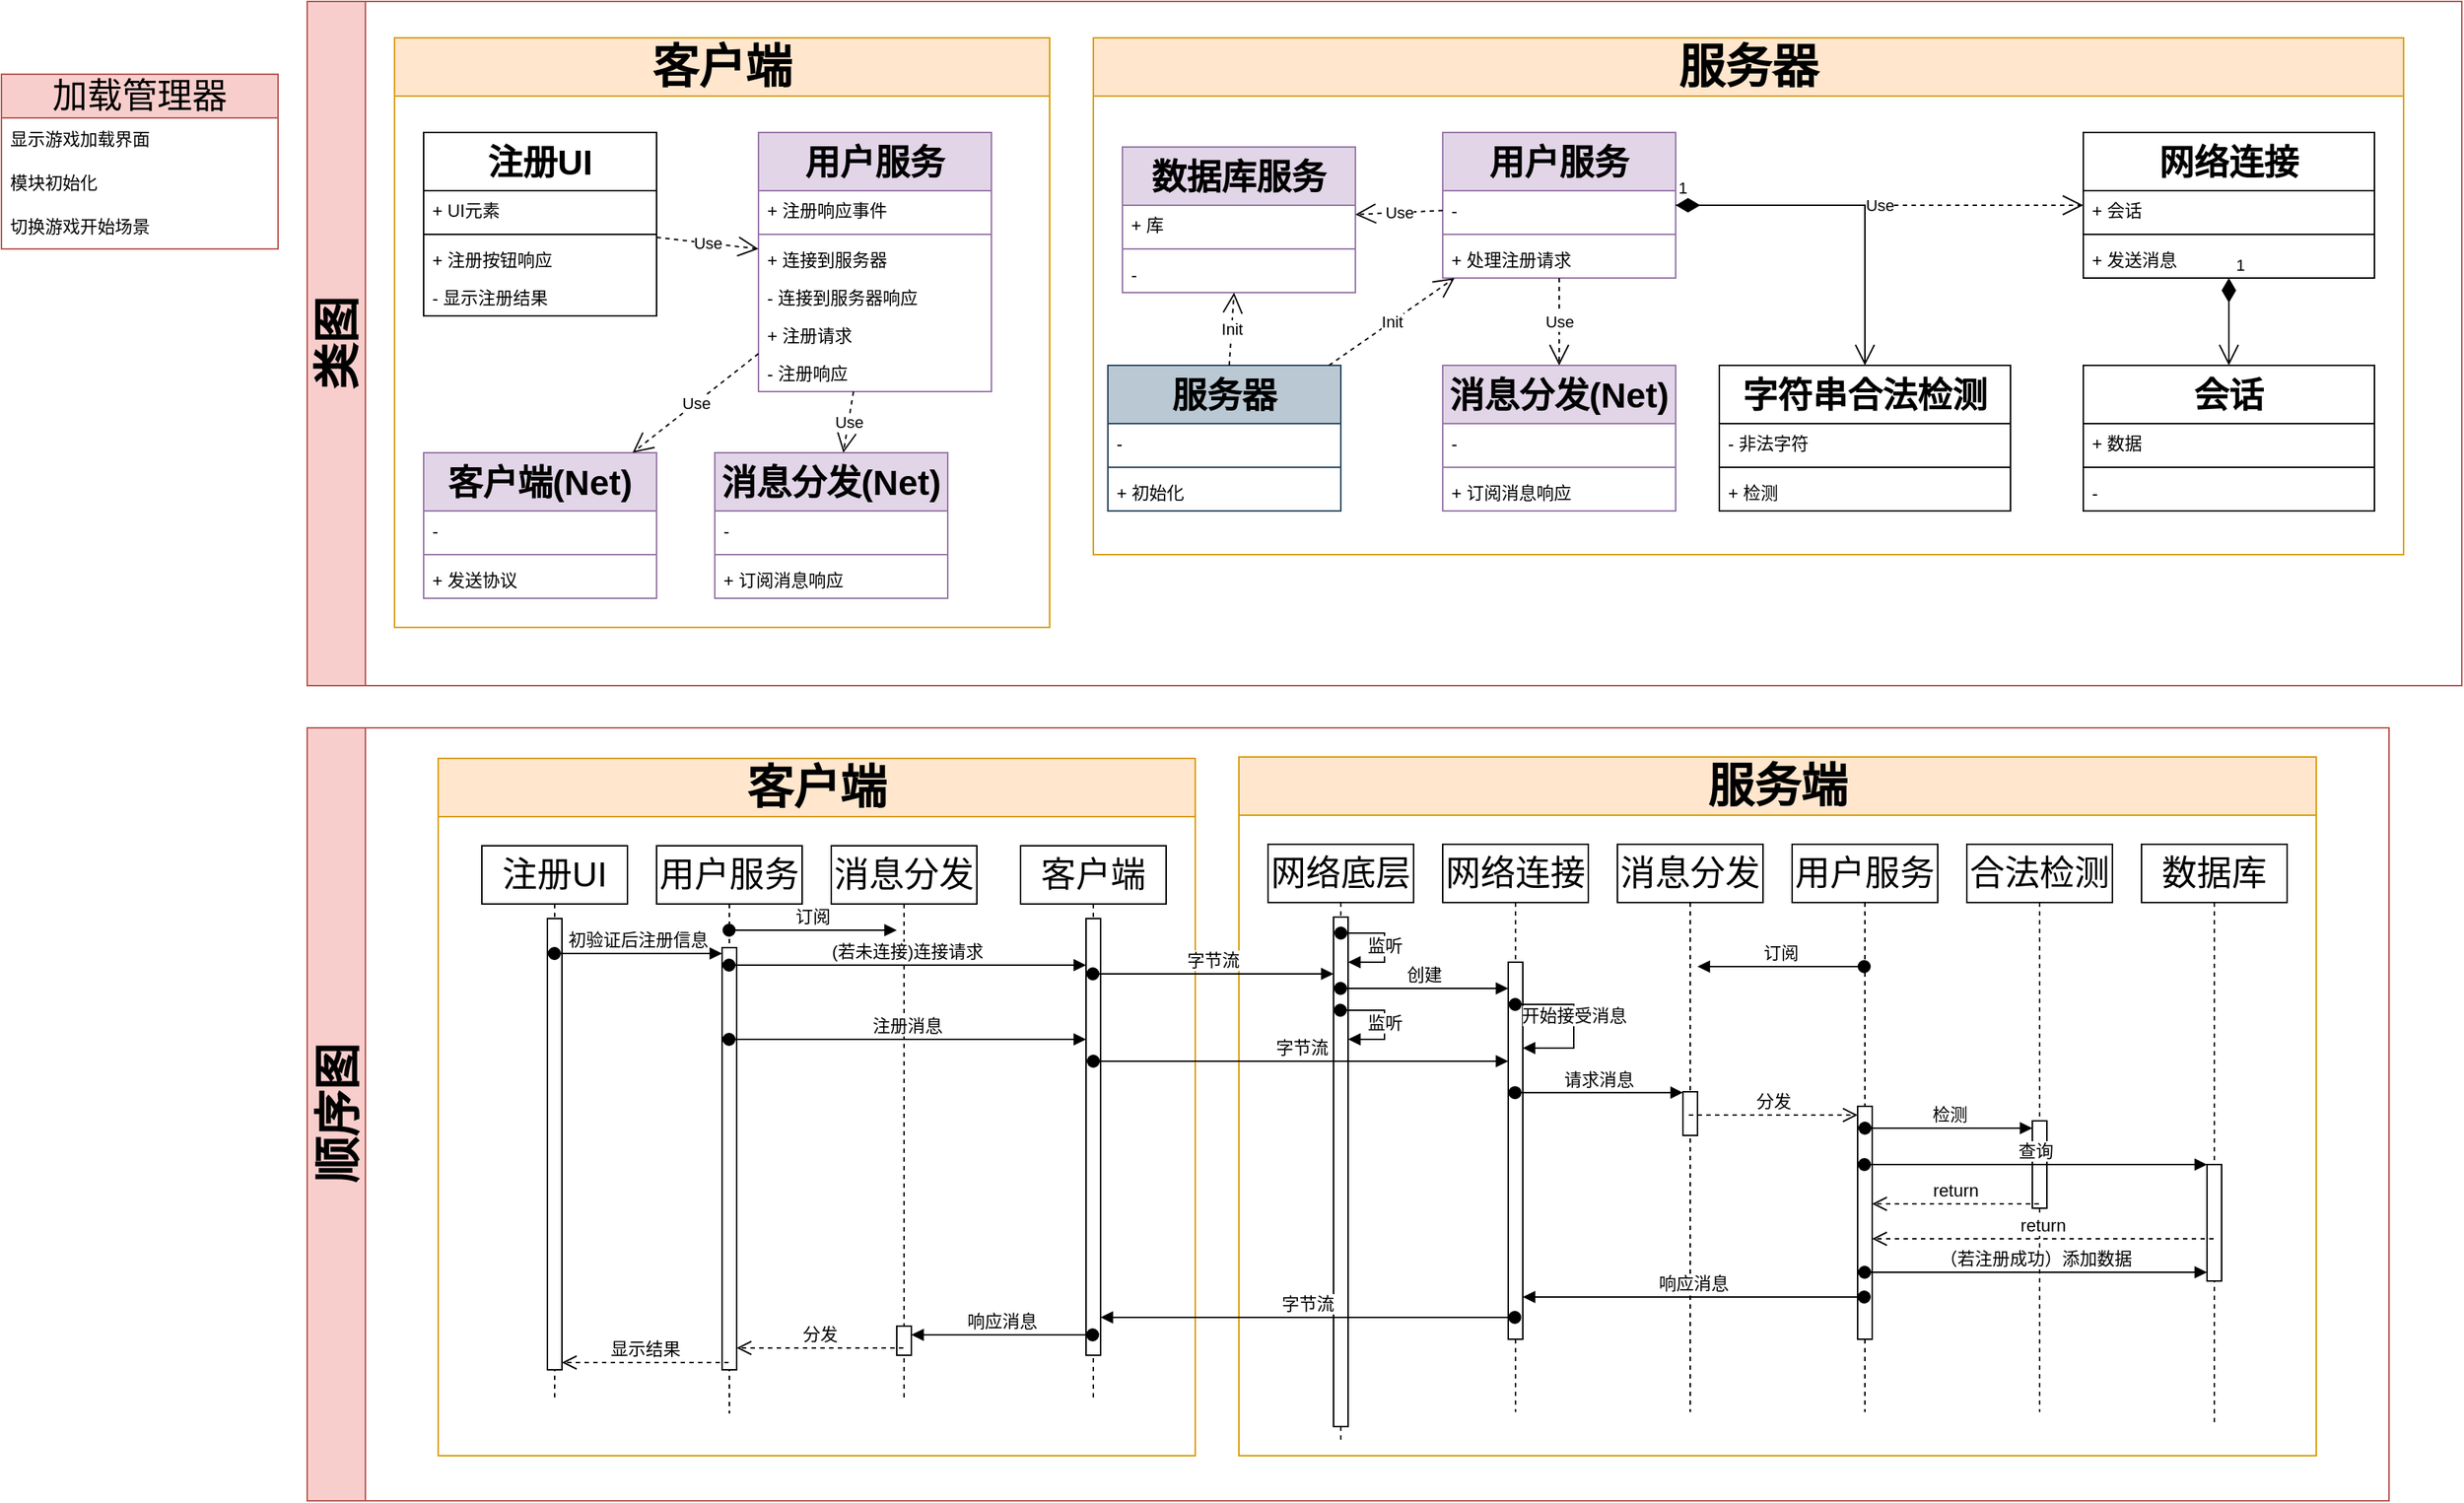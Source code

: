 <mxfile version="24.7.5">
  <diagram name="第 1 页" id="zsGvRcilBqY16ulHHEjZ">
    <mxGraphModel dx="2649" dy="980" grid="1" gridSize="10" guides="1" tooltips="1" connect="1" arrows="1" fold="1" page="1" pageScale="1" pageWidth="827" pageHeight="1169" math="0" shadow="0">
      <root>
        <mxCell id="0" />
        <mxCell id="1" parent="0" />
        <mxCell id="Mo7vFj6eqRqC2UwUjCV5-1" value="类图" style="swimlane;horizontal=0;whiteSpace=wrap;html=1;fontSize=32;startSize=40;fillColor=#f8cecc;strokeColor=#b85450;" vertex="1" parent="1">
          <mxGeometry x="150" y="10" width="1480" height="470" as="geometry" />
        </mxCell>
        <mxCell id="Mo7vFj6eqRqC2UwUjCV5-6" value="客户端" style="swimlane;whiteSpace=wrap;html=1;fontSize=32;startSize=40;fillColor=#ffe6cc;strokeColor=#d79b00;" vertex="1" parent="Mo7vFj6eqRqC2UwUjCV5-1">
          <mxGeometry x="60" y="25" width="450" height="405" as="geometry" />
        </mxCell>
        <mxCell id="Mo7vFj6eqRqC2UwUjCV5-14" value="&lt;font style=&quot;font-size: 24px;&quot;&gt;注册UI&lt;/font&gt;" style="swimlane;fontStyle=1;align=center;verticalAlign=top;childLayout=stackLayout;horizontal=1;startSize=40;horizontalStack=0;resizeParent=1;resizeParentMax=0;resizeLast=0;collapsible=1;marginBottom=0;whiteSpace=wrap;html=1;" vertex="1" parent="Mo7vFj6eqRqC2UwUjCV5-6">
          <mxGeometry x="20" y="65" width="160" height="126" as="geometry" />
        </mxCell>
        <mxCell id="Mo7vFj6eqRqC2UwUjCV5-15" value="+ UI元素" style="text;strokeColor=none;fillColor=none;align=left;verticalAlign=top;spacingLeft=4;spacingRight=4;overflow=hidden;rotatable=0;points=[[0,0.5],[1,0.5]];portConstraint=eastwest;whiteSpace=wrap;html=1;" vertex="1" parent="Mo7vFj6eqRqC2UwUjCV5-14">
          <mxGeometry y="40" width="160" height="26" as="geometry" />
        </mxCell>
        <mxCell id="Mo7vFj6eqRqC2UwUjCV5-16" value="" style="line;strokeWidth=1;fillColor=none;align=left;verticalAlign=middle;spacingTop=-1;spacingLeft=3;spacingRight=3;rotatable=0;labelPosition=right;points=[];portConstraint=eastwest;strokeColor=inherit;" vertex="1" parent="Mo7vFj6eqRqC2UwUjCV5-14">
          <mxGeometry y="66" width="160" height="8" as="geometry" />
        </mxCell>
        <mxCell id="Mo7vFj6eqRqC2UwUjCV5-17" value="+ 注册按钮响应" style="text;strokeColor=none;fillColor=none;align=left;verticalAlign=top;spacingLeft=4;spacingRight=4;overflow=hidden;rotatable=0;points=[[0,0.5],[1,0.5]];portConstraint=eastwest;whiteSpace=wrap;html=1;" vertex="1" parent="Mo7vFj6eqRqC2UwUjCV5-14">
          <mxGeometry y="74" width="160" height="26" as="geometry" />
        </mxCell>
        <mxCell id="Mo7vFj6eqRqC2UwUjCV5-24" value="- 显示注册结果" style="text;strokeColor=none;fillColor=none;align=left;verticalAlign=top;spacingLeft=4;spacingRight=4;overflow=hidden;rotatable=0;points=[[0,0.5],[1,0.5]];portConstraint=eastwest;whiteSpace=wrap;html=1;" vertex="1" parent="Mo7vFj6eqRqC2UwUjCV5-14">
          <mxGeometry y="100" width="160" height="26" as="geometry" />
        </mxCell>
        <mxCell id="Mo7vFj6eqRqC2UwUjCV5-33" value="&lt;font style=&quot;font-size: 24px;&quot;&gt;用户服务&lt;/font&gt;" style="swimlane;fontStyle=1;align=center;verticalAlign=top;childLayout=stackLayout;horizontal=1;startSize=40;horizontalStack=0;resizeParent=1;resizeParentMax=0;resizeLast=0;collapsible=1;marginBottom=0;whiteSpace=wrap;html=1;fillColor=#e1d5e7;strokeColor=#9673a6;" vertex="1" parent="Mo7vFj6eqRqC2UwUjCV5-6">
          <mxGeometry x="250" y="65" width="160" height="178" as="geometry" />
        </mxCell>
        <mxCell id="Mo7vFj6eqRqC2UwUjCV5-34" value="+ 注册响应事件" style="text;strokeColor=none;fillColor=none;align=left;verticalAlign=top;spacingLeft=4;spacingRight=4;overflow=hidden;rotatable=0;points=[[0,0.5],[1,0.5]];portConstraint=eastwest;whiteSpace=wrap;html=1;" vertex="1" parent="Mo7vFj6eqRqC2UwUjCV5-33">
          <mxGeometry y="40" width="160" height="26" as="geometry" />
        </mxCell>
        <mxCell id="Mo7vFj6eqRqC2UwUjCV5-35" value="" style="line;strokeWidth=1;fillColor=none;align=left;verticalAlign=middle;spacingTop=-1;spacingLeft=3;spacingRight=3;rotatable=0;labelPosition=right;points=[];portConstraint=eastwest;strokeColor=inherit;" vertex="1" parent="Mo7vFj6eqRqC2UwUjCV5-33">
          <mxGeometry y="66" width="160" height="8" as="geometry" />
        </mxCell>
        <mxCell id="Mo7vFj6eqRqC2UwUjCV5-36" value="+ 连接到服务器" style="text;strokeColor=none;fillColor=none;align=left;verticalAlign=top;spacingLeft=4;spacingRight=4;overflow=hidden;rotatable=0;points=[[0,0.5],[1,0.5]];portConstraint=eastwest;whiteSpace=wrap;html=1;" vertex="1" parent="Mo7vFj6eqRqC2UwUjCV5-33">
          <mxGeometry y="74" width="160" height="26" as="geometry" />
        </mxCell>
        <mxCell id="Mo7vFj6eqRqC2UwUjCV5-37" value="- 连接到服务器响应" style="text;strokeColor=none;fillColor=none;align=left;verticalAlign=top;spacingLeft=4;spacingRight=4;overflow=hidden;rotatable=0;points=[[0,0.5],[1,0.5]];portConstraint=eastwest;whiteSpace=wrap;html=1;" vertex="1" parent="Mo7vFj6eqRqC2UwUjCV5-33">
          <mxGeometry y="100" width="160" height="26" as="geometry" />
        </mxCell>
        <mxCell id="Mo7vFj6eqRqC2UwUjCV5-48" value="+ 注册请求" style="text;strokeColor=none;fillColor=none;align=left;verticalAlign=top;spacingLeft=4;spacingRight=4;overflow=hidden;rotatable=0;points=[[0,0.5],[1,0.5]];portConstraint=eastwest;whiteSpace=wrap;html=1;" vertex="1" parent="Mo7vFj6eqRqC2UwUjCV5-33">
          <mxGeometry y="126" width="160" height="26" as="geometry" />
        </mxCell>
        <mxCell id="Mo7vFj6eqRqC2UwUjCV5-49" value="- 注册响应" style="text;strokeColor=none;fillColor=none;align=left;verticalAlign=top;spacingLeft=4;spacingRight=4;overflow=hidden;rotatable=0;points=[[0,0.5],[1,0.5]];portConstraint=eastwest;whiteSpace=wrap;html=1;" vertex="1" parent="Mo7vFj6eqRqC2UwUjCV5-33">
          <mxGeometry y="152" width="160" height="26" as="geometry" />
        </mxCell>
        <mxCell id="Mo7vFj6eqRqC2UwUjCV5-38" value="&lt;font style=&quot;font-size: 24px;&quot;&gt;客户端(Net)&lt;/font&gt;" style="swimlane;fontStyle=1;align=center;verticalAlign=top;childLayout=stackLayout;horizontal=1;startSize=40;horizontalStack=0;resizeParent=1;resizeParentMax=0;resizeLast=0;collapsible=1;marginBottom=0;whiteSpace=wrap;html=1;fillColor=#e1d5e7;strokeColor=#9673a6;" vertex="1" parent="Mo7vFj6eqRqC2UwUjCV5-6">
          <mxGeometry x="20" y="285" width="160" height="100" as="geometry" />
        </mxCell>
        <mxCell id="Mo7vFj6eqRqC2UwUjCV5-39" value="-" style="text;strokeColor=none;fillColor=none;align=left;verticalAlign=top;spacingLeft=4;spacingRight=4;overflow=hidden;rotatable=0;points=[[0,0.5],[1,0.5]];portConstraint=eastwest;whiteSpace=wrap;html=1;" vertex="1" parent="Mo7vFj6eqRqC2UwUjCV5-38">
          <mxGeometry y="40" width="160" height="26" as="geometry" />
        </mxCell>
        <mxCell id="Mo7vFj6eqRqC2UwUjCV5-40" value="" style="line;strokeWidth=1;fillColor=none;align=left;verticalAlign=middle;spacingTop=-1;spacingLeft=3;spacingRight=3;rotatable=0;labelPosition=right;points=[];portConstraint=eastwest;strokeColor=inherit;" vertex="1" parent="Mo7vFj6eqRqC2UwUjCV5-38">
          <mxGeometry y="66" width="160" height="8" as="geometry" />
        </mxCell>
        <mxCell id="Mo7vFj6eqRqC2UwUjCV5-41" value="+ 发送协议" style="text;strokeColor=none;fillColor=none;align=left;verticalAlign=top;spacingLeft=4;spacingRight=4;overflow=hidden;rotatable=0;points=[[0,0.5],[1,0.5]];portConstraint=eastwest;whiteSpace=wrap;html=1;" vertex="1" parent="Mo7vFj6eqRqC2UwUjCV5-38">
          <mxGeometry y="74" width="160" height="26" as="geometry" />
        </mxCell>
        <mxCell id="Mo7vFj6eqRqC2UwUjCV5-43" value="&lt;font style=&quot;font-size: 24px;&quot;&gt;消息分发(Net)&lt;/font&gt;" style="swimlane;fontStyle=1;align=center;verticalAlign=top;childLayout=stackLayout;horizontal=1;startSize=40;horizontalStack=0;resizeParent=1;resizeParentMax=0;resizeLast=0;collapsible=1;marginBottom=0;whiteSpace=wrap;html=1;fillColor=#e1d5e7;strokeColor=#9673a6;" vertex="1" parent="Mo7vFj6eqRqC2UwUjCV5-6">
          <mxGeometry x="220" y="285" width="160" height="100" as="geometry" />
        </mxCell>
        <mxCell id="Mo7vFj6eqRqC2UwUjCV5-44" value="-" style="text;strokeColor=none;fillColor=none;align=left;verticalAlign=top;spacingLeft=4;spacingRight=4;overflow=hidden;rotatable=0;points=[[0,0.5],[1,0.5]];portConstraint=eastwest;whiteSpace=wrap;html=1;" vertex="1" parent="Mo7vFj6eqRqC2UwUjCV5-43">
          <mxGeometry y="40" width="160" height="26" as="geometry" />
        </mxCell>
        <mxCell id="Mo7vFj6eqRqC2UwUjCV5-45" value="" style="line;strokeWidth=1;fillColor=none;align=left;verticalAlign=middle;spacingTop=-1;spacingLeft=3;spacingRight=3;rotatable=0;labelPosition=right;points=[];portConstraint=eastwest;strokeColor=inherit;" vertex="1" parent="Mo7vFj6eqRqC2UwUjCV5-43">
          <mxGeometry y="66" width="160" height="8" as="geometry" />
        </mxCell>
        <mxCell id="Mo7vFj6eqRqC2UwUjCV5-46" value="+ 订阅消息响应" style="text;strokeColor=none;fillColor=none;align=left;verticalAlign=top;spacingLeft=4;spacingRight=4;overflow=hidden;rotatable=0;points=[[0,0.5],[1,0.5]];portConstraint=eastwest;whiteSpace=wrap;html=1;" vertex="1" parent="Mo7vFj6eqRqC2UwUjCV5-43">
          <mxGeometry y="74" width="160" height="26" as="geometry" />
        </mxCell>
        <mxCell id="Mo7vFj6eqRqC2UwUjCV5-71" value="Use" style="endArrow=open;endSize=12;dashed=1;html=1;rounded=0;" edge="1" parent="Mo7vFj6eqRqC2UwUjCV5-6" source="Mo7vFj6eqRqC2UwUjCV5-14" target="Mo7vFj6eqRqC2UwUjCV5-33">
          <mxGeometry width="160" relative="1" as="geometry">
            <mxPoint x="140" y="235" as="sourcePoint" />
            <mxPoint x="300" y="235" as="targetPoint" />
          </mxGeometry>
        </mxCell>
        <mxCell id="Mo7vFj6eqRqC2UwUjCV5-72" value="Use" style="endArrow=open;endSize=12;dashed=1;html=1;rounded=0;" edge="1" parent="Mo7vFj6eqRqC2UwUjCV5-6" source="Mo7vFj6eqRqC2UwUjCV5-33" target="Mo7vFj6eqRqC2UwUjCV5-38">
          <mxGeometry width="160" relative="1" as="geometry">
            <mxPoint x="190" y="147" as="sourcePoint" />
            <mxPoint x="260" y="155" as="targetPoint" />
          </mxGeometry>
        </mxCell>
        <mxCell id="Mo7vFj6eqRqC2UwUjCV5-73" value="Use" style="endArrow=open;endSize=12;dashed=1;html=1;rounded=0;" edge="1" parent="Mo7vFj6eqRqC2UwUjCV5-6" source="Mo7vFj6eqRqC2UwUjCV5-33" target="Mo7vFj6eqRqC2UwUjCV5-43">
          <mxGeometry width="160" relative="1" as="geometry">
            <mxPoint x="260" y="223" as="sourcePoint" />
            <mxPoint x="177" y="285" as="targetPoint" />
          </mxGeometry>
        </mxCell>
        <mxCell id="Mo7vFj6eqRqC2UwUjCV5-23" value="&lt;span style=&quot;background-color: initial;&quot;&gt;服务器&lt;/span&gt;" style="swimlane;whiteSpace=wrap;html=1;fontSize=32;startSize=40;fillColor=#ffe6cc;strokeColor=#d79b00;align=center;" vertex="1" parent="Mo7vFj6eqRqC2UwUjCV5-1">
          <mxGeometry x="540" y="25" width="900" height="355" as="geometry" />
        </mxCell>
        <mxCell id="Mo7vFj6eqRqC2UwUjCV5-51" value="&lt;font style=&quot;font-size: 24px;&quot;&gt;用户服务&lt;/font&gt;" style="swimlane;fontStyle=1;align=center;verticalAlign=top;childLayout=stackLayout;horizontal=1;startSize=40;horizontalStack=0;resizeParent=1;resizeParentMax=0;resizeLast=0;collapsible=1;marginBottom=0;whiteSpace=wrap;html=1;fillColor=#e1d5e7;strokeColor=#9673a6;" vertex="1" parent="Mo7vFj6eqRqC2UwUjCV5-23">
          <mxGeometry x="240" y="65" width="160" height="100" as="geometry" />
        </mxCell>
        <mxCell id="Mo7vFj6eqRqC2UwUjCV5-52" value="-" style="text;strokeColor=none;fillColor=none;align=left;verticalAlign=top;spacingLeft=4;spacingRight=4;overflow=hidden;rotatable=0;points=[[0,0.5],[1,0.5]];portConstraint=eastwest;whiteSpace=wrap;html=1;" vertex="1" parent="Mo7vFj6eqRqC2UwUjCV5-51">
          <mxGeometry y="40" width="160" height="26" as="geometry" />
        </mxCell>
        <mxCell id="Mo7vFj6eqRqC2UwUjCV5-53" value="" style="line;strokeWidth=1;fillColor=none;align=left;verticalAlign=middle;spacingTop=-1;spacingLeft=3;spacingRight=3;rotatable=0;labelPosition=right;points=[];portConstraint=eastwest;strokeColor=inherit;" vertex="1" parent="Mo7vFj6eqRqC2UwUjCV5-51">
          <mxGeometry y="66" width="160" height="8" as="geometry" />
        </mxCell>
        <mxCell id="Mo7vFj6eqRqC2UwUjCV5-54" value="+ 处理注册请求" style="text;strokeColor=none;fillColor=none;align=left;verticalAlign=top;spacingLeft=4;spacingRight=4;overflow=hidden;rotatable=0;points=[[0,0.5],[1,0.5]];portConstraint=eastwest;whiteSpace=wrap;html=1;" vertex="1" parent="Mo7vFj6eqRqC2UwUjCV5-51">
          <mxGeometry y="74" width="160" height="26" as="geometry" />
        </mxCell>
        <mxCell id="Mo7vFj6eqRqC2UwUjCV5-58" value="&lt;span style=&quot;font-size: 24px;&quot;&gt;服务器&lt;/span&gt;" style="swimlane;fontStyle=1;align=center;verticalAlign=top;childLayout=stackLayout;horizontal=1;startSize=40;horizontalStack=0;resizeParent=1;resizeParentMax=0;resizeLast=0;collapsible=1;marginBottom=0;whiteSpace=wrap;html=1;fillColor=#bac8d3;strokeColor=#23445d;" vertex="1" parent="Mo7vFj6eqRqC2UwUjCV5-23">
          <mxGeometry x="10" y="225" width="160" height="100" as="geometry" />
        </mxCell>
        <mxCell id="Mo7vFj6eqRqC2UwUjCV5-59" value="-" style="text;strokeColor=none;fillColor=none;align=left;verticalAlign=top;spacingLeft=4;spacingRight=4;overflow=hidden;rotatable=0;points=[[0,0.5],[1,0.5]];portConstraint=eastwest;whiteSpace=wrap;html=1;" vertex="1" parent="Mo7vFj6eqRqC2UwUjCV5-58">
          <mxGeometry y="40" width="160" height="26" as="geometry" />
        </mxCell>
        <mxCell id="Mo7vFj6eqRqC2UwUjCV5-60" value="" style="line;strokeWidth=1;fillColor=none;align=left;verticalAlign=middle;spacingTop=-1;spacingLeft=3;spacingRight=3;rotatable=0;labelPosition=right;points=[];portConstraint=eastwest;strokeColor=inherit;" vertex="1" parent="Mo7vFj6eqRqC2UwUjCV5-58">
          <mxGeometry y="66" width="160" height="8" as="geometry" />
        </mxCell>
        <mxCell id="Mo7vFj6eqRqC2UwUjCV5-61" value="+ 初始化" style="text;strokeColor=none;fillColor=none;align=left;verticalAlign=top;spacingLeft=4;spacingRight=4;overflow=hidden;rotatable=0;points=[[0,0.5],[1,0.5]];portConstraint=eastwest;whiteSpace=wrap;html=1;" vertex="1" parent="Mo7vFj6eqRqC2UwUjCV5-58">
          <mxGeometry y="74" width="160" height="26" as="geometry" />
        </mxCell>
        <mxCell id="Mo7vFj6eqRqC2UwUjCV5-62" value="&lt;span style=&quot;font-size: 24px;&quot;&gt;字符串合法检测&lt;/span&gt;" style="swimlane;fontStyle=1;align=center;verticalAlign=top;childLayout=stackLayout;horizontal=1;startSize=40;horizontalStack=0;resizeParent=1;resizeParentMax=0;resizeLast=0;collapsible=1;marginBottom=0;whiteSpace=wrap;html=1;" vertex="1" parent="Mo7vFj6eqRqC2UwUjCV5-23">
          <mxGeometry x="430" y="225" width="200" height="100" as="geometry" />
        </mxCell>
        <mxCell id="Mo7vFj6eqRqC2UwUjCV5-63" value="- 非法字符" style="text;strokeColor=none;fillColor=none;align=left;verticalAlign=top;spacingLeft=4;spacingRight=4;overflow=hidden;rotatable=0;points=[[0,0.5],[1,0.5]];portConstraint=eastwest;whiteSpace=wrap;html=1;" vertex="1" parent="Mo7vFj6eqRqC2UwUjCV5-62">
          <mxGeometry y="40" width="200" height="26" as="geometry" />
        </mxCell>
        <mxCell id="Mo7vFj6eqRqC2UwUjCV5-64" value="" style="line;strokeWidth=1;fillColor=none;align=left;verticalAlign=middle;spacingTop=-1;spacingLeft=3;spacingRight=3;rotatable=0;labelPosition=right;points=[];portConstraint=eastwest;strokeColor=inherit;" vertex="1" parent="Mo7vFj6eqRqC2UwUjCV5-62">
          <mxGeometry y="66" width="200" height="8" as="geometry" />
        </mxCell>
        <mxCell id="Mo7vFj6eqRqC2UwUjCV5-65" value="+ 检测" style="text;strokeColor=none;fillColor=none;align=left;verticalAlign=top;spacingLeft=4;spacingRight=4;overflow=hidden;rotatable=0;points=[[0,0.5],[1,0.5]];portConstraint=eastwest;whiteSpace=wrap;html=1;" vertex="1" parent="Mo7vFj6eqRqC2UwUjCV5-62">
          <mxGeometry y="74" width="200" height="26" as="geometry" />
        </mxCell>
        <mxCell id="Mo7vFj6eqRqC2UwUjCV5-67" value="&lt;font style=&quot;font-size: 24px;&quot;&gt;数据库服务&lt;/font&gt;" style="swimlane;fontStyle=1;align=center;verticalAlign=top;childLayout=stackLayout;horizontal=1;startSize=40;horizontalStack=0;resizeParent=1;resizeParentMax=0;resizeLast=0;collapsible=1;marginBottom=0;whiteSpace=wrap;html=1;fillColor=#e1d5e7;strokeColor=#9673a6;" vertex="1" parent="Mo7vFj6eqRqC2UwUjCV5-23">
          <mxGeometry x="20" y="75" width="160" height="100" as="geometry" />
        </mxCell>
        <mxCell id="Mo7vFj6eqRqC2UwUjCV5-68" value="+ 库" style="text;strokeColor=none;fillColor=none;align=left;verticalAlign=top;spacingLeft=4;spacingRight=4;overflow=hidden;rotatable=0;points=[[0,0.5],[1,0.5]];portConstraint=eastwest;whiteSpace=wrap;html=1;" vertex="1" parent="Mo7vFj6eqRqC2UwUjCV5-67">
          <mxGeometry y="40" width="160" height="26" as="geometry" />
        </mxCell>
        <mxCell id="Mo7vFj6eqRqC2UwUjCV5-69" value="" style="line;strokeWidth=1;fillColor=none;align=left;verticalAlign=middle;spacingTop=-1;spacingLeft=3;spacingRight=3;rotatable=0;labelPosition=right;points=[];portConstraint=eastwest;strokeColor=inherit;" vertex="1" parent="Mo7vFj6eqRqC2UwUjCV5-67">
          <mxGeometry y="66" width="160" height="8" as="geometry" />
        </mxCell>
        <mxCell id="Mo7vFj6eqRqC2UwUjCV5-70" value="-&amp;nbsp;" style="text;strokeColor=none;fillColor=none;align=left;verticalAlign=top;spacingLeft=4;spacingRight=4;overflow=hidden;rotatable=0;points=[[0,0.5],[1,0.5]];portConstraint=eastwest;whiteSpace=wrap;html=1;" vertex="1" parent="Mo7vFj6eqRqC2UwUjCV5-67">
          <mxGeometry y="74" width="160" height="26" as="geometry" />
        </mxCell>
        <mxCell id="Mo7vFj6eqRqC2UwUjCV5-74" value="1" style="endArrow=open;html=1;endSize=12;startArrow=diamondThin;startSize=14;startFill=1;edgeStyle=orthogonalEdgeStyle;align=left;verticalAlign=bottom;rounded=0;" edge="1" parent="Mo7vFj6eqRqC2UwUjCV5-23" source="Mo7vFj6eqRqC2UwUjCV5-51" target="Mo7vFj6eqRqC2UwUjCV5-62">
          <mxGeometry x="-1" y="3" relative="1" as="geometry">
            <mxPoint x="280" y="195" as="sourcePoint" />
            <mxPoint x="440" y="195" as="targetPoint" />
          </mxGeometry>
        </mxCell>
        <mxCell id="Mo7vFj6eqRqC2UwUjCV5-75" value="Use" style="endArrow=open;endSize=12;dashed=1;html=1;rounded=0;" edge="1" parent="Mo7vFj6eqRqC2UwUjCV5-23" source="Mo7vFj6eqRqC2UwUjCV5-51" target="Mo7vFj6eqRqC2UwUjCV5-67">
          <mxGeometry width="160" relative="1" as="geometry">
            <mxPoint x="160" y="215" as="sourcePoint" />
            <mxPoint x="320" y="215" as="targetPoint" />
          </mxGeometry>
        </mxCell>
        <mxCell id="Mo7vFj6eqRqC2UwUjCV5-76" value="Init" style="endArrow=open;endSize=12;dashed=1;html=1;rounded=0;" edge="1" parent="Mo7vFj6eqRqC2UwUjCV5-23" source="Mo7vFj6eqRqC2UwUjCV5-58" target="Mo7vFj6eqRqC2UwUjCV5-67">
          <mxGeometry width="160" relative="1" as="geometry">
            <mxPoint x="250" y="129" as="sourcePoint" />
            <mxPoint x="190" y="131" as="targetPoint" />
          </mxGeometry>
        </mxCell>
        <mxCell id="Mo7vFj6eqRqC2UwUjCV5-78" value="Init" style="endArrow=open;endSize=12;dashed=1;html=1;rounded=0;" edge="1" parent="Mo7vFj6eqRqC2UwUjCV5-23" source="Mo7vFj6eqRqC2UwUjCV5-58" target="Mo7vFj6eqRqC2UwUjCV5-51">
          <mxGeometry width="160" relative="1" as="geometry">
            <mxPoint x="117" y="265" as="sourcePoint" />
            <mxPoint x="113" y="185" as="targetPoint" />
          </mxGeometry>
        </mxCell>
        <mxCell id="Mo7vFj6eqRqC2UwUjCV5-79" value="&lt;span style=&quot;font-size: 24px;&quot;&gt;网络连接&lt;/span&gt;" style="swimlane;fontStyle=1;align=center;verticalAlign=top;childLayout=stackLayout;horizontal=1;startSize=40;horizontalStack=0;resizeParent=1;resizeParentMax=0;resizeLast=0;collapsible=1;marginBottom=0;whiteSpace=wrap;html=1;" vertex="1" parent="Mo7vFj6eqRqC2UwUjCV5-23">
          <mxGeometry x="680" y="65" width="200" height="100" as="geometry" />
        </mxCell>
        <mxCell id="Mo7vFj6eqRqC2UwUjCV5-80" value="+ 会话" style="text;strokeColor=none;fillColor=none;align=left;verticalAlign=top;spacingLeft=4;spacingRight=4;overflow=hidden;rotatable=0;points=[[0,0.5],[1,0.5]];portConstraint=eastwest;whiteSpace=wrap;html=1;" vertex="1" parent="Mo7vFj6eqRqC2UwUjCV5-79">
          <mxGeometry y="40" width="200" height="26" as="geometry" />
        </mxCell>
        <mxCell id="Mo7vFj6eqRqC2UwUjCV5-81" value="" style="line;strokeWidth=1;fillColor=none;align=left;verticalAlign=middle;spacingTop=-1;spacingLeft=3;spacingRight=3;rotatable=0;labelPosition=right;points=[];portConstraint=eastwest;strokeColor=inherit;" vertex="1" parent="Mo7vFj6eqRqC2UwUjCV5-79">
          <mxGeometry y="66" width="200" height="8" as="geometry" />
        </mxCell>
        <mxCell id="Mo7vFj6eqRqC2UwUjCV5-82" value="+ 发送消息" style="text;strokeColor=none;fillColor=none;align=left;verticalAlign=top;spacingLeft=4;spacingRight=4;overflow=hidden;rotatable=0;points=[[0,0.5],[1,0.5]];portConstraint=eastwest;whiteSpace=wrap;html=1;" vertex="1" parent="Mo7vFj6eqRqC2UwUjCV5-79">
          <mxGeometry y="74" width="200" height="26" as="geometry" />
        </mxCell>
        <mxCell id="Mo7vFj6eqRqC2UwUjCV5-83" value="&lt;span style=&quot;font-size: 24px;&quot;&gt;会话&lt;/span&gt;" style="swimlane;fontStyle=1;align=center;verticalAlign=top;childLayout=stackLayout;horizontal=1;startSize=40;horizontalStack=0;resizeParent=1;resizeParentMax=0;resizeLast=0;collapsible=1;marginBottom=0;whiteSpace=wrap;html=1;" vertex="1" parent="Mo7vFj6eqRqC2UwUjCV5-23">
          <mxGeometry x="680" y="225" width="200" height="100" as="geometry" />
        </mxCell>
        <mxCell id="Mo7vFj6eqRqC2UwUjCV5-84" value="+ 数据" style="text;strokeColor=none;fillColor=none;align=left;verticalAlign=top;spacingLeft=4;spacingRight=4;overflow=hidden;rotatable=0;points=[[0,0.5],[1,0.5]];portConstraint=eastwest;whiteSpace=wrap;html=1;" vertex="1" parent="Mo7vFj6eqRqC2UwUjCV5-83">
          <mxGeometry y="40" width="200" height="26" as="geometry" />
        </mxCell>
        <mxCell id="Mo7vFj6eqRqC2UwUjCV5-85" value="" style="line;strokeWidth=1;fillColor=none;align=left;verticalAlign=middle;spacingTop=-1;spacingLeft=3;spacingRight=3;rotatable=0;labelPosition=right;points=[];portConstraint=eastwest;strokeColor=inherit;" vertex="1" parent="Mo7vFj6eqRqC2UwUjCV5-83">
          <mxGeometry y="66" width="200" height="8" as="geometry" />
        </mxCell>
        <mxCell id="Mo7vFj6eqRqC2UwUjCV5-86" value="-" style="text;strokeColor=none;fillColor=none;align=left;verticalAlign=top;spacingLeft=4;spacingRight=4;overflow=hidden;rotatable=0;points=[[0,0.5],[1,0.5]];portConstraint=eastwest;whiteSpace=wrap;html=1;" vertex="1" parent="Mo7vFj6eqRqC2UwUjCV5-83">
          <mxGeometry y="74" width="200" height="26" as="geometry" />
        </mxCell>
        <mxCell id="Mo7vFj6eqRqC2UwUjCV5-88" value="Use" style="endArrow=open;endSize=12;dashed=1;html=1;rounded=0;" edge="1" parent="Mo7vFj6eqRqC2UwUjCV5-23" source="Mo7vFj6eqRqC2UwUjCV5-51" target="Mo7vFj6eqRqC2UwUjCV5-79">
          <mxGeometry width="160" relative="1" as="geometry">
            <mxPoint x="250" y="129" as="sourcePoint" />
            <mxPoint x="190" y="131" as="targetPoint" />
          </mxGeometry>
        </mxCell>
        <mxCell id="Mo7vFj6eqRqC2UwUjCV5-89" value="1" style="endArrow=open;html=1;endSize=12;startArrow=diamondThin;startSize=14;startFill=1;edgeStyle=orthogonalEdgeStyle;align=left;verticalAlign=bottom;rounded=0;" edge="1" parent="Mo7vFj6eqRqC2UwUjCV5-23" source="Mo7vFj6eqRqC2UwUjCV5-79" target="Mo7vFj6eqRqC2UwUjCV5-83">
          <mxGeometry x="-1" y="3" relative="1" as="geometry">
            <mxPoint x="330" y="175" as="sourcePoint" />
            <mxPoint x="330" y="265" as="targetPoint" />
          </mxGeometry>
        </mxCell>
        <mxCell id="Mo7vFj6eqRqC2UwUjCV5-117" value="&lt;font style=&quot;font-size: 24px;&quot;&gt;消息分发(Net)&lt;/font&gt;" style="swimlane;fontStyle=1;align=center;verticalAlign=top;childLayout=stackLayout;horizontal=1;startSize=40;horizontalStack=0;resizeParent=1;resizeParentMax=0;resizeLast=0;collapsible=1;marginBottom=0;whiteSpace=wrap;html=1;fillColor=#e1d5e7;strokeColor=#9673a6;" vertex="1" parent="Mo7vFj6eqRqC2UwUjCV5-23">
          <mxGeometry x="240" y="225" width="160" height="100" as="geometry" />
        </mxCell>
        <mxCell id="Mo7vFj6eqRqC2UwUjCV5-118" value="-" style="text;strokeColor=none;fillColor=none;align=left;verticalAlign=top;spacingLeft=4;spacingRight=4;overflow=hidden;rotatable=0;points=[[0,0.5],[1,0.5]];portConstraint=eastwest;whiteSpace=wrap;html=1;" vertex="1" parent="Mo7vFj6eqRqC2UwUjCV5-117">
          <mxGeometry y="40" width="160" height="26" as="geometry" />
        </mxCell>
        <mxCell id="Mo7vFj6eqRqC2UwUjCV5-119" value="" style="line;strokeWidth=1;fillColor=none;align=left;verticalAlign=middle;spacingTop=-1;spacingLeft=3;spacingRight=3;rotatable=0;labelPosition=right;points=[];portConstraint=eastwest;strokeColor=inherit;" vertex="1" parent="Mo7vFj6eqRqC2UwUjCV5-117">
          <mxGeometry y="66" width="160" height="8" as="geometry" />
        </mxCell>
        <mxCell id="Mo7vFj6eqRqC2UwUjCV5-120" value="+ 订阅消息响应" style="text;strokeColor=none;fillColor=none;align=left;verticalAlign=top;spacingLeft=4;spacingRight=4;overflow=hidden;rotatable=0;points=[[0,0.5],[1,0.5]];portConstraint=eastwest;whiteSpace=wrap;html=1;" vertex="1" parent="Mo7vFj6eqRqC2UwUjCV5-117">
          <mxGeometry y="74" width="160" height="26" as="geometry" />
        </mxCell>
        <mxCell id="Mo7vFj6eqRqC2UwUjCV5-121" value="Use" style="endArrow=open;endSize=12;dashed=1;html=1;rounded=0;" edge="1" parent="Mo7vFj6eqRqC2UwUjCV5-23" source="Mo7vFj6eqRqC2UwUjCV5-51" target="Mo7vFj6eqRqC2UwUjCV5-117">
          <mxGeometry width="160" relative="1" as="geometry">
            <mxPoint x="250" y="129" as="sourcePoint" />
            <mxPoint x="190" y="131" as="targetPoint" />
          </mxGeometry>
        </mxCell>
        <mxCell id="Mo7vFj6eqRqC2UwUjCV5-19" value="&lt;font style=&quot;font-size: 24px;&quot;&gt;加载管理器&lt;/font&gt;" style="swimlane;fontStyle=0;childLayout=stackLayout;horizontal=1;startSize=30;horizontalStack=0;resizeParent=1;resizeParentMax=0;resizeLast=0;collapsible=1;marginBottom=0;whiteSpace=wrap;html=1;fillColor=#f8cecc;strokeColor=#b85450;" vertex="1" parent="1">
          <mxGeometry x="-60" y="60" width="190" height="120" as="geometry" />
        </mxCell>
        <mxCell id="Mo7vFj6eqRqC2UwUjCV5-20" value="显示游戏加载界面" style="text;strokeColor=none;fillColor=none;align=left;verticalAlign=middle;spacingLeft=4;spacingRight=4;overflow=hidden;points=[[0,0.5],[1,0.5]];portConstraint=eastwest;rotatable=0;whiteSpace=wrap;html=1;" vertex="1" parent="Mo7vFj6eqRqC2UwUjCV5-19">
          <mxGeometry y="30" width="190" height="30" as="geometry" />
        </mxCell>
        <mxCell id="Mo7vFj6eqRqC2UwUjCV5-21" value="模块初始化" style="text;strokeColor=none;fillColor=none;align=left;verticalAlign=middle;spacingLeft=4;spacingRight=4;overflow=hidden;points=[[0,0.5],[1,0.5]];portConstraint=eastwest;rotatable=0;whiteSpace=wrap;html=1;" vertex="1" parent="Mo7vFj6eqRqC2UwUjCV5-19">
          <mxGeometry y="60" width="190" height="30" as="geometry" />
        </mxCell>
        <mxCell id="Mo7vFj6eqRqC2UwUjCV5-22" value="切换游戏开始场景" style="text;strokeColor=none;fillColor=none;align=left;verticalAlign=middle;spacingLeft=4;spacingRight=4;overflow=hidden;points=[[0,0.5],[1,0.5]];portConstraint=eastwest;rotatable=0;whiteSpace=wrap;html=1;" vertex="1" parent="Mo7vFj6eqRqC2UwUjCV5-19">
          <mxGeometry y="90" width="190" height="30" as="geometry" />
        </mxCell>
        <mxCell id="Mo7vFj6eqRqC2UwUjCV5-25" value="顺序图" style="swimlane;horizontal=0;whiteSpace=wrap;html=1;fontSize=32;startSize=40;fillColor=#f8cecc;strokeColor=#b85450;" vertex="1" parent="1">
          <mxGeometry x="150" y="509" width="1430" height="531" as="geometry" />
        </mxCell>
        <mxCell id="Mo7vFj6eqRqC2UwUjCV5-91" value="客户端" style="swimlane;whiteSpace=wrap;html=1;fontSize=32;startSize=40;fillColor=#ffe6cc;strokeColor=#d79b00;" vertex="1" parent="Mo7vFj6eqRqC2UwUjCV5-25">
          <mxGeometry x="90" y="21" width="520" height="479" as="geometry" />
        </mxCell>
        <mxCell id="Mo7vFj6eqRqC2UwUjCV5-146" value="注册UI" style="shape=umlLifeline;perimeter=lifelinePerimeter;whiteSpace=wrap;html=1;container=1;dropTarget=0;collapsible=0;recursiveResize=0;outlineConnect=0;portConstraint=eastwest;newEdgeStyle={&quot;curved&quot;:0,&quot;rounded&quot;:0};strokeColor=default;align=center;verticalAlign=middle;fontFamily=Helvetica;fontSize=24;fontColor=default;fillColor=default;" vertex="1" parent="Mo7vFj6eqRqC2UwUjCV5-91">
          <mxGeometry x="30" y="60" width="100" height="380" as="geometry" />
        </mxCell>
        <mxCell id="Mo7vFj6eqRqC2UwUjCV5-152" value="" style="html=1;points=[[0,0,0,0,5],[0,1,0,0,-5],[1,0,0,0,5],[1,1,0,0,-5]];perimeter=orthogonalPerimeter;outlineConnect=0;targetShapes=umlLifeline;portConstraint=eastwest;newEdgeStyle={&quot;curved&quot;:0,&quot;rounded&quot;:0};strokeColor=default;align=center;verticalAlign=middle;fontFamily=Helvetica;fontSize=12;fontColor=default;fillColor=default;" vertex="1" parent="Mo7vFj6eqRqC2UwUjCV5-146">
          <mxGeometry x="45" y="50" width="10" height="310" as="geometry" />
        </mxCell>
        <mxCell id="Mo7vFj6eqRqC2UwUjCV5-148" value="用户服务" style="shape=umlLifeline;perimeter=lifelinePerimeter;whiteSpace=wrap;html=1;container=1;dropTarget=0;collapsible=0;recursiveResize=0;outlineConnect=0;portConstraint=eastwest;newEdgeStyle={&quot;curved&quot;:0,&quot;rounded&quot;:0};strokeColor=default;align=center;verticalAlign=middle;fontFamily=Helvetica;fontSize=24;fontColor=default;fillColor=default;" vertex="1" parent="Mo7vFj6eqRqC2UwUjCV5-91">
          <mxGeometry x="150" y="60" width="100" height="390" as="geometry" />
        </mxCell>
        <mxCell id="Mo7vFj6eqRqC2UwUjCV5-150" value="" style="html=1;points=[[0,0,0,0,5],[0,1,0,0,-5],[1,0,0,0,5],[1,1,0,0,-5]];perimeter=orthogonalPerimeter;outlineConnect=0;targetShapes=umlLifeline;portConstraint=eastwest;newEdgeStyle={&quot;curved&quot;:0,&quot;rounded&quot;:0};strokeColor=default;align=center;verticalAlign=middle;fontFamily=Helvetica;fontSize=12;fontColor=default;fillColor=default;" vertex="1" parent="Mo7vFj6eqRqC2UwUjCV5-148">
          <mxGeometry x="45" y="70" width="10" height="290" as="geometry" />
        </mxCell>
        <mxCell id="Mo7vFj6eqRqC2UwUjCV5-151" value="初验证后注册信息" style="html=1;verticalAlign=bottom;startArrow=oval;endArrow=block;startSize=8;curved=0;rounded=0;entryX=0;entryY=0;entryDx=0;entryDy=5;fontFamily=Helvetica;fontSize=12;fontColor=default;" edge="1" parent="Mo7vFj6eqRqC2UwUjCV5-91">
          <mxGeometry relative="1" as="geometry">
            <mxPoint x="79.81" y="134.0" as="sourcePoint" />
            <mxPoint x="195" y="134.0" as="targetPoint" />
          </mxGeometry>
        </mxCell>
        <mxCell id="Mo7vFj6eqRqC2UwUjCV5-167" value="客户端" style="shape=umlLifeline;perimeter=lifelinePerimeter;whiteSpace=wrap;html=1;container=1;dropTarget=0;collapsible=0;recursiveResize=0;outlineConnect=0;portConstraint=eastwest;newEdgeStyle={&quot;curved&quot;:0,&quot;rounded&quot;:0};strokeColor=default;align=center;verticalAlign=middle;fontFamily=Helvetica;fontSize=24;fontColor=default;fillColor=default;" vertex="1" parent="Mo7vFj6eqRqC2UwUjCV5-91">
          <mxGeometry x="400" y="60" width="100" height="380" as="geometry" />
        </mxCell>
        <mxCell id="Mo7vFj6eqRqC2UwUjCV5-168" value="" style="html=1;points=[[0,0,0,0,5],[0,1,0,0,-5],[1,0,0,0,5],[1,1,0,0,-5]];perimeter=orthogonalPerimeter;outlineConnect=0;targetShapes=umlLifeline;portConstraint=eastwest;newEdgeStyle={&quot;curved&quot;:0,&quot;rounded&quot;:0};strokeColor=default;align=center;verticalAlign=middle;fontFamily=Helvetica;fontSize=12;fontColor=default;fillColor=default;" vertex="1" parent="Mo7vFj6eqRqC2UwUjCV5-167">
          <mxGeometry x="45" y="50" width="10" height="300" as="geometry" />
        </mxCell>
        <mxCell id="Mo7vFj6eqRqC2UwUjCV5-169" value="消息分发" style="shape=umlLifeline;perimeter=lifelinePerimeter;whiteSpace=wrap;html=1;container=1;dropTarget=0;collapsible=0;recursiveResize=0;outlineConnect=0;portConstraint=eastwest;newEdgeStyle={&quot;curved&quot;:0,&quot;rounded&quot;:0};strokeColor=default;align=center;verticalAlign=middle;fontFamily=Helvetica;fontSize=24;fontColor=default;fillColor=default;" vertex="1" parent="Mo7vFj6eqRqC2UwUjCV5-91">
          <mxGeometry x="270" y="60" width="100" height="380" as="geometry" />
        </mxCell>
        <mxCell id="Mo7vFj6eqRqC2UwUjCV5-170" value="" style="html=1;points=[[0,0,0,0,5],[0,1,0,0,-5],[1,0,0,0,5],[1,1,0,0,-5]];perimeter=orthogonalPerimeter;outlineConnect=0;targetShapes=umlLifeline;portConstraint=eastwest;newEdgeStyle={&quot;curved&quot;:0,&quot;rounded&quot;:0};strokeColor=default;align=center;verticalAlign=middle;fontFamily=Helvetica;fontSize=12;fontColor=default;fillColor=default;" vertex="1" parent="Mo7vFj6eqRqC2UwUjCV5-169">
          <mxGeometry x="45" y="330" width="10" height="20" as="geometry" />
        </mxCell>
        <mxCell id="Mo7vFj6eqRqC2UwUjCV5-154" value="注册消息" style="html=1;verticalAlign=bottom;startArrow=oval;endArrow=block;startSize=8;curved=0;rounded=0;fontFamily=Helvetica;fontSize=12;fontColor=default;" edge="1" target="Mo7vFj6eqRqC2UwUjCV5-168" parent="Mo7vFj6eqRqC2UwUjCV5-91">
          <mxGeometry relative="1" as="geometry">
            <mxPoint x="199.786" y="193" as="sourcePoint" />
            <mxPoint x="315" y="193" as="targetPoint" />
          </mxGeometry>
        </mxCell>
        <mxCell id="Mo7vFj6eqRqC2UwUjCV5-172" value="(若未连接)连接请求" style="html=1;verticalAlign=bottom;startArrow=oval;endArrow=block;startSize=8;curved=0;rounded=0;fontFamily=Helvetica;fontSize=12;fontColor=default;" edge="1" parent="Mo7vFj6eqRqC2UwUjCV5-91">
          <mxGeometry relative="1" as="geometry">
            <mxPoint x="199.786" y="142" as="sourcePoint" />
            <mxPoint x="445" y="142" as="targetPoint" />
          </mxGeometry>
        </mxCell>
        <mxCell id="Mo7vFj6eqRqC2UwUjCV5-203" value="响应消息" style="html=1;verticalAlign=bottom;startArrow=oval;endArrow=block;startSize=8;curved=0;rounded=0;fontFamily=Helvetica;fontSize=12;fontColor=default;" edge="1" parent="Mo7vFj6eqRqC2UwUjCV5-91">
          <mxGeometry relative="1" as="geometry">
            <mxPoint x="449.5" y="396" as="sourcePoint" />
            <mxPoint x="325" y="396" as="targetPoint" />
          </mxGeometry>
        </mxCell>
        <mxCell id="Mo7vFj6eqRqC2UwUjCV5-204" value="订阅" style="html=1;verticalAlign=bottom;startArrow=oval;endArrow=block;startSize=8;curved=0;rounded=0;fontFamily=Helvetica;fontSize=12;fontColor=default;" edge="1" parent="Mo7vFj6eqRqC2UwUjCV5-91">
          <mxGeometry relative="1" as="geometry">
            <mxPoint x="199.81" y="118" as="sourcePoint" />
            <mxPoint x="315" y="118" as="targetPoint" />
          </mxGeometry>
        </mxCell>
        <mxCell id="Mo7vFj6eqRqC2UwUjCV5-206" value="分发" style="html=1;verticalAlign=bottom;endArrow=open;dashed=1;endSize=8;curved=0;rounded=0;fontFamily=Helvetica;fontSize=12;fontColor=default;" edge="1" parent="Mo7vFj6eqRqC2UwUjCV5-91">
          <mxGeometry relative="1" as="geometry">
            <mxPoint x="319.5" y="405" as="sourcePoint" />
            <mxPoint x="205" y="405" as="targetPoint" />
          </mxGeometry>
        </mxCell>
        <mxCell id="Mo7vFj6eqRqC2UwUjCV5-208" value="" style="edgeLabel;html=1;align=center;verticalAlign=middle;resizable=0;points=[];strokeColor=default;fontFamily=Helvetica;fontSize=12;fontColor=default;fillColor=default;" vertex="1" connectable="0" parent="Mo7vFj6eqRqC2UwUjCV5-206">
          <mxGeometry x="-0.298" relative="1" as="geometry">
            <mxPoint x="-19" y="13" as="offset" />
          </mxGeometry>
        </mxCell>
        <mxCell id="Mo7vFj6eqRqC2UwUjCV5-209" value="显示结果" style="html=1;verticalAlign=bottom;endArrow=open;dashed=1;endSize=8;curved=0;rounded=0;fontFamily=Helvetica;fontSize=12;fontColor=default;" edge="1" parent="Mo7vFj6eqRqC2UwUjCV5-91">
          <mxGeometry relative="1" as="geometry">
            <mxPoint x="199.5" y="415" as="sourcePoint" />
            <mxPoint x="85" y="415" as="targetPoint" />
          </mxGeometry>
        </mxCell>
        <mxCell id="Mo7vFj6eqRqC2UwUjCV5-122" value="服务端" style="swimlane;whiteSpace=wrap;html=1;fontSize=32;startSize=40;fillColor=#ffe6cc;strokeColor=#d79b00;" vertex="1" parent="Mo7vFj6eqRqC2UwUjCV5-25">
          <mxGeometry x="640" y="20" width="740" height="480" as="geometry" />
        </mxCell>
        <mxCell id="Mo7vFj6eqRqC2UwUjCV5-159" value="网络底层" style="shape=umlLifeline;perimeter=lifelinePerimeter;whiteSpace=wrap;html=1;container=1;dropTarget=0;collapsible=0;recursiveResize=0;outlineConnect=0;portConstraint=eastwest;newEdgeStyle={&quot;curved&quot;:0,&quot;rounded&quot;:0};strokeColor=default;align=center;verticalAlign=middle;fontFamily=Helvetica;fontSize=24;fontColor=default;fillColor=default;" vertex="1" parent="Mo7vFj6eqRqC2UwUjCV5-122">
          <mxGeometry x="20" y="60" width="100" height="410" as="geometry" />
        </mxCell>
        <mxCell id="Mo7vFj6eqRqC2UwUjCV5-161" value="" style="html=1;points=[[0,0,0,0,5],[0,1,0,0,-5],[1,0,0,0,5],[1,1,0,0,-5]];perimeter=orthogonalPerimeter;outlineConnect=0;targetShapes=umlLifeline;portConstraint=eastwest;newEdgeStyle={&quot;curved&quot;:0,&quot;rounded&quot;:0};strokeColor=default;align=center;verticalAlign=middle;fontFamily=Helvetica;fontSize=12;fontColor=default;fillColor=default;" vertex="1" parent="Mo7vFj6eqRqC2UwUjCV5-159">
          <mxGeometry x="45" y="50" width="10" height="350" as="geometry" />
        </mxCell>
        <mxCell id="Mo7vFj6eqRqC2UwUjCV5-198" value="监听" style="html=1;verticalAlign=bottom;startArrow=oval;startFill=1;endArrow=block;startSize=8;curved=0;rounded=0;fontFamily=Helvetica;fontSize=12;fontColor=default;" edge="1" parent="Mo7vFj6eqRqC2UwUjCV5-159" source="Mo7vFj6eqRqC2UwUjCV5-159" target="Mo7vFj6eqRqC2UwUjCV5-161">
          <mxGeometry x="0.271" width="60" relative="1" as="geometry">
            <mxPoint x="55" y="52" as="sourcePoint" />
            <mxPoint x="55" y="82" as="targetPoint" />
            <Array as="points">
              <mxPoint x="80" y="61" />
              <mxPoint x="80" y="81" />
            </Array>
            <mxPoint as="offset" />
          </mxGeometry>
        </mxCell>
        <mxCell id="Mo7vFj6eqRqC2UwUjCV5-200" value="监听" style="html=1;verticalAlign=bottom;startArrow=oval;startFill=1;endArrow=block;startSize=8;curved=0;rounded=0;fontFamily=Helvetica;fontSize=12;fontColor=default;" edge="1" parent="Mo7vFj6eqRqC2UwUjCV5-159">
          <mxGeometry x="0.271" width="60" relative="1" as="geometry">
            <mxPoint x="49.667" y="114" as="sourcePoint" />
            <mxPoint x="55" y="134" as="targetPoint" />
            <Array as="points">
              <mxPoint x="80" y="114" />
              <mxPoint x="80" y="134" />
            </Array>
            <mxPoint as="offset" />
          </mxGeometry>
        </mxCell>
        <mxCell id="Mo7vFj6eqRqC2UwUjCV5-162" value="网络连接" style="shape=umlLifeline;perimeter=lifelinePerimeter;whiteSpace=wrap;html=1;container=1;dropTarget=0;collapsible=0;recursiveResize=0;outlineConnect=0;portConstraint=eastwest;newEdgeStyle={&quot;curved&quot;:0,&quot;rounded&quot;:0};strokeColor=default;align=center;verticalAlign=middle;fontFamily=Helvetica;fontSize=24;fontColor=default;fillColor=default;" vertex="1" parent="Mo7vFj6eqRqC2UwUjCV5-122">
          <mxGeometry x="140" y="60" width="100" height="390" as="geometry" />
        </mxCell>
        <mxCell id="Mo7vFj6eqRqC2UwUjCV5-164" value="" style="html=1;points=[[0,0,0,0,5],[0,1,0,0,-5],[1,0,0,0,5],[1,1,0,0,-5]];perimeter=orthogonalPerimeter;outlineConnect=0;targetShapes=umlLifeline;portConstraint=eastwest;newEdgeStyle={&quot;curved&quot;:0,&quot;rounded&quot;:0};strokeColor=default;align=center;verticalAlign=middle;fontFamily=Helvetica;fontSize=12;fontColor=default;fillColor=default;" vertex="1" parent="Mo7vFj6eqRqC2UwUjCV5-162">
          <mxGeometry x="45" y="81" width="10" height="259" as="geometry" />
        </mxCell>
        <mxCell id="Mo7vFj6eqRqC2UwUjCV5-165" value="创建" style="html=1;verticalAlign=bottom;startArrow=oval;endArrow=block;startSize=8;curved=0;rounded=0;entryX=0;entryY=0;entryDx=0;entryDy=5;fontFamily=Helvetica;fontSize=12;fontColor=default;" edge="1" parent="Mo7vFj6eqRqC2UwUjCV5-122">
          <mxGeometry relative="1" as="geometry">
            <mxPoint x="69.786" y="159" as="sourcePoint" />
            <mxPoint x="185" y="159" as="targetPoint" />
          </mxGeometry>
        </mxCell>
        <mxCell id="Mo7vFj6eqRqC2UwUjCV5-166" value="开始接受消息" style="html=1;verticalAlign=bottom;startArrow=oval;startFill=1;endArrow=block;startSize=8;curved=0;rounded=0;fontFamily=Helvetica;fontSize=12;fontColor=default;" edge="1" parent="Mo7vFj6eqRqC2UwUjCV5-122">
          <mxGeometry x="0.096" width="60" relative="1" as="geometry">
            <mxPoint x="189.786" y="170" as="sourcePoint" />
            <mxPoint x="195" y="200" as="targetPoint" />
            <Array as="points">
              <mxPoint x="230" y="170" />
              <mxPoint x="230" y="200" />
            </Array>
            <mxPoint as="offset" />
          </mxGeometry>
        </mxCell>
        <mxCell id="Mo7vFj6eqRqC2UwUjCV5-175" value="请求消息" style="html=1;verticalAlign=bottom;startArrow=oval;endArrow=block;startSize=8;curved=0;rounded=0;fontFamily=Helvetica;fontSize=12;fontColor=default;" edge="1" parent="Mo7vFj6eqRqC2UwUjCV5-122">
          <mxGeometry relative="1" as="geometry">
            <mxPoint x="189.667" y="230.58" as="sourcePoint" />
            <mxPoint x="305" y="230.58" as="targetPoint" />
          </mxGeometry>
        </mxCell>
        <mxCell id="Mo7vFj6eqRqC2UwUjCV5-180" value="消息分发" style="shape=umlLifeline;perimeter=lifelinePerimeter;whiteSpace=wrap;html=1;container=1;dropTarget=0;collapsible=0;recursiveResize=0;outlineConnect=0;portConstraint=eastwest;newEdgeStyle={&quot;curved&quot;:0,&quot;rounded&quot;:0};strokeColor=default;align=center;verticalAlign=middle;fontFamily=Helvetica;fontSize=24;fontColor=default;fillColor=default;" vertex="1" parent="Mo7vFj6eqRqC2UwUjCV5-122">
          <mxGeometry x="260" y="60" width="100" height="390" as="geometry" />
        </mxCell>
        <mxCell id="Mo7vFj6eqRqC2UwUjCV5-181" value="" style="html=1;points=[[0,0,0,0,5],[0,1,0,0,-5],[1,0,0,0,5],[1,1,0,0,-5]];perimeter=orthogonalPerimeter;outlineConnect=0;targetShapes=umlLifeline;portConstraint=eastwest;newEdgeStyle={&quot;curved&quot;:0,&quot;rounded&quot;:0};strokeColor=default;align=center;verticalAlign=middle;fontFamily=Helvetica;fontSize=12;fontColor=default;fillColor=default;" vertex="1" parent="Mo7vFj6eqRqC2UwUjCV5-180">
          <mxGeometry x="45" y="170" width="10" height="30" as="geometry" />
        </mxCell>
        <mxCell id="Mo7vFj6eqRqC2UwUjCV5-182" value="用户服务" style="shape=umlLifeline;perimeter=lifelinePerimeter;whiteSpace=wrap;html=1;container=1;dropTarget=0;collapsible=0;recursiveResize=0;outlineConnect=0;portConstraint=eastwest;newEdgeStyle={&quot;curved&quot;:0,&quot;rounded&quot;:0};strokeColor=default;align=center;verticalAlign=middle;fontFamily=Helvetica;fontSize=24;fontColor=default;fillColor=default;" vertex="1" parent="Mo7vFj6eqRqC2UwUjCV5-122">
          <mxGeometry x="380" y="60" width="100" height="390" as="geometry" />
        </mxCell>
        <mxCell id="Mo7vFj6eqRqC2UwUjCV5-183" value="" style="html=1;points=[[0,0,0,0,5],[0,1,0,0,-5],[1,0,0,0,5],[1,1,0,0,-5]];perimeter=orthogonalPerimeter;outlineConnect=0;targetShapes=umlLifeline;portConstraint=eastwest;newEdgeStyle={&quot;curved&quot;:0,&quot;rounded&quot;:0};strokeColor=default;align=center;verticalAlign=middle;fontFamily=Helvetica;fontSize=12;fontColor=default;fillColor=default;" vertex="1" parent="Mo7vFj6eqRqC2UwUjCV5-182">
          <mxGeometry x="45" y="180" width="10" height="160" as="geometry" />
        </mxCell>
        <mxCell id="Mo7vFj6eqRqC2UwUjCV5-184" value="合法检测" style="shape=umlLifeline;perimeter=lifelinePerimeter;whiteSpace=wrap;html=1;container=1;dropTarget=0;collapsible=0;recursiveResize=0;outlineConnect=0;portConstraint=eastwest;newEdgeStyle={&quot;curved&quot;:0,&quot;rounded&quot;:0};strokeColor=default;align=center;verticalAlign=middle;fontFamily=Helvetica;fontSize=24;fontColor=default;fillColor=default;" vertex="1" parent="Mo7vFj6eqRqC2UwUjCV5-122">
          <mxGeometry x="500" y="60" width="100" height="390" as="geometry" />
        </mxCell>
        <mxCell id="Mo7vFj6eqRqC2UwUjCV5-185" value="" style="html=1;points=[[0,0,0,0,5],[0,1,0,0,-5],[1,0,0,0,5],[1,1,0,0,-5]];perimeter=orthogonalPerimeter;outlineConnect=0;targetShapes=umlLifeline;portConstraint=eastwest;newEdgeStyle={&quot;curved&quot;:0,&quot;rounded&quot;:0};strokeColor=default;align=center;verticalAlign=middle;fontFamily=Helvetica;fontSize=12;fontColor=default;fillColor=default;" vertex="1" parent="Mo7vFj6eqRqC2UwUjCV5-184">
          <mxGeometry x="45" y="190" width="10" height="60" as="geometry" />
        </mxCell>
        <mxCell id="Mo7vFj6eqRqC2UwUjCV5-186" value="数据库" style="shape=umlLifeline;perimeter=lifelinePerimeter;whiteSpace=wrap;html=1;container=1;dropTarget=0;collapsible=0;recursiveResize=0;outlineConnect=0;portConstraint=eastwest;newEdgeStyle={&quot;curved&quot;:0,&quot;rounded&quot;:0};strokeColor=default;align=center;verticalAlign=middle;fontFamily=Helvetica;fontSize=24;fontColor=default;fillColor=default;" vertex="1" parent="Mo7vFj6eqRqC2UwUjCV5-122">
          <mxGeometry x="620" y="60" width="100" height="400" as="geometry" />
        </mxCell>
        <mxCell id="Mo7vFj6eqRqC2UwUjCV5-187" value="" style="html=1;points=[[0,0,0,0,5],[0,1,0,0,-5],[1,0,0,0,5],[1,1,0,0,-5]];perimeter=orthogonalPerimeter;outlineConnect=0;targetShapes=umlLifeline;portConstraint=eastwest;newEdgeStyle={&quot;curved&quot;:0,&quot;rounded&quot;:0};strokeColor=default;align=center;verticalAlign=middle;fontFamily=Helvetica;fontSize=12;fontColor=default;fillColor=default;" vertex="1" parent="Mo7vFj6eqRqC2UwUjCV5-186">
          <mxGeometry x="45" y="220" width="10" height="80" as="geometry" />
        </mxCell>
        <mxCell id="Mo7vFj6eqRqC2UwUjCV5-189" value="订阅" style="html=1;verticalAlign=bottom;startArrow=oval;startFill=1;endArrow=block;startSize=8;curved=0;rounded=0;fontFamily=Helvetica;fontSize=12;fontColor=default;" edge="1" parent="Mo7vFj6eqRqC2UwUjCV5-122">
          <mxGeometry width="60" relative="1" as="geometry">
            <mxPoint x="429.5" y="144" as="sourcePoint" />
            <mxPoint x="315" y="144" as="targetPoint" />
          </mxGeometry>
        </mxCell>
        <mxCell id="Mo7vFj6eqRqC2UwUjCV5-190" value="分发" style="html=1;verticalAlign=bottom;endArrow=open;dashed=1;endSize=8;curved=0;rounded=0;fontFamily=Helvetica;fontSize=12;fontColor=default;" edge="1" parent="Mo7vFj6eqRqC2UwUjCV5-122">
          <mxGeometry relative="1" as="geometry">
            <mxPoint x="309.071" y="246" as="sourcePoint" />
            <mxPoint x="425" y="246" as="targetPoint" />
          </mxGeometry>
        </mxCell>
        <mxCell id="Mo7vFj6eqRqC2UwUjCV5-192" value="检测" style="html=1;verticalAlign=bottom;startArrow=oval;startFill=1;endArrow=block;startSize=8;curved=0;rounded=0;fontFamily=Helvetica;fontSize=12;fontColor=default;" edge="1" parent="Mo7vFj6eqRqC2UwUjCV5-122" source="Mo7vFj6eqRqC2UwUjCV5-182" target="Mo7vFj6eqRqC2UwUjCV5-185">
          <mxGeometry width="60" relative="1" as="geometry">
            <mxPoint x="470" y="261" as="sourcePoint" />
            <mxPoint x="530" y="261" as="targetPoint" />
          </mxGeometry>
        </mxCell>
        <mxCell id="Mo7vFj6eqRqC2UwUjCV5-193" value="查询" style="html=1;verticalAlign=bottom;startArrow=oval;startFill=1;endArrow=block;startSize=8;curved=0;rounded=0;fontFamily=Helvetica;fontSize=12;fontColor=default;" edge="1" parent="Mo7vFj6eqRqC2UwUjCV5-122">
          <mxGeometry width="60" relative="1" as="geometry">
            <mxPoint x="429.667" y="280" as="sourcePoint" />
            <mxPoint x="665" y="280" as="targetPoint" />
          </mxGeometry>
        </mxCell>
        <mxCell id="Mo7vFj6eqRqC2UwUjCV5-194" value="return" style="html=1;verticalAlign=bottom;endArrow=open;dashed=1;endSize=8;curved=0;rounded=0;fontFamily=Helvetica;fontSize=12;fontColor=default;" edge="1" parent="Mo7vFj6eqRqC2UwUjCV5-122">
          <mxGeometry relative="1" as="geometry">
            <mxPoint x="549.5" y="307" as="sourcePoint" />
            <mxPoint x="435" y="307" as="targetPoint" />
          </mxGeometry>
        </mxCell>
        <mxCell id="Mo7vFj6eqRqC2UwUjCV5-195" value="return" style="html=1;verticalAlign=bottom;endArrow=open;dashed=1;endSize=8;curved=0;rounded=0;fontFamily=Helvetica;fontSize=12;fontColor=default;" edge="1" parent="Mo7vFj6eqRqC2UwUjCV5-122">
          <mxGeometry relative="1" as="geometry">
            <mxPoint x="669.5" y="331" as="sourcePoint" />
            <mxPoint x="435" y="331" as="targetPoint" />
          </mxGeometry>
        </mxCell>
        <mxCell id="Mo7vFj6eqRqC2UwUjCV5-196" value="（若注册成功）添加数据" style="html=1;verticalAlign=bottom;startArrow=oval;startFill=1;endArrow=block;startSize=8;curved=0;rounded=0;fontFamily=Helvetica;fontSize=12;fontColor=default;" edge="1" parent="Mo7vFj6eqRqC2UwUjCV5-122">
          <mxGeometry width="60" relative="1" as="geometry">
            <mxPoint x="429.81" y="354" as="sourcePoint" />
            <mxPoint x="665.0" y="354" as="targetPoint" />
          </mxGeometry>
        </mxCell>
        <mxCell id="Mo7vFj6eqRqC2UwUjCV5-197" value="响应消息" style="html=1;verticalAlign=bottom;startArrow=oval;startFill=1;endArrow=block;startSize=8;curved=0;rounded=0;fontFamily=Helvetica;fontSize=12;fontColor=default;" edge="1" parent="Mo7vFj6eqRqC2UwUjCV5-122">
          <mxGeometry width="60" relative="1" as="geometry">
            <mxPoint x="429.5" y="371" as="sourcePoint" />
            <mxPoint x="195" y="371" as="targetPoint" />
          </mxGeometry>
        </mxCell>
        <mxCell id="Mo7vFj6eqRqC2UwUjCV5-156" value="字节流" style="html=1;verticalAlign=bottom;startArrow=oval;endArrow=block;startSize=8;curved=0;rounded=0;entryX=0;entryY=0;entryDx=0;entryDy=5;fontFamily=Helvetica;fontSize=12;fontColor=default;entryPerimeter=0;" edge="1" parent="Mo7vFj6eqRqC2UwUjCV5-25">
          <mxGeometry relative="1" as="geometry">
            <mxPoint x="539.667" y="169" as="sourcePoint" />
            <mxPoint x="705" y="169" as="targetPoint" />
          </mxGeometry>
        </mxCell>
        <mxCell id="Mo7vFj6eqRqC2UwUjCV5-173" value="字节流" style="html=1;verticalAlign=bottom;startArrow=oval;endArrow=block;startSize=8;curved=0;rounded=0;fontFamily=Helvetica;fontSize=12;fontColor=default;" edge="1" parent="Mo7vFj6eqRqC2UwUjCV5-25" source="Mo7vFj6eqRqC2UwUjCV5-167">
          <mxGeometry relative="1" as="geometry">
            <mxPoint x="409.786" y="229" as="sourcePoint" />
            <mxPoint x="825" y="229" as="targetPoint" />
          </mxGeometry>
        </mxCell>
        <mxCell id="Mo7vFj6eqRqC2UwUjCV5-201" value="字节流" style="html=1;verticalAlign=bottom;startArrow=oval;endArrow=block;startSize=8;curved=0;rounded=0;fontFamily=Helvetica;fontSize=12;fontColor=default;" edge="1" parent="Mo7vFj6eqRqC2UwUjCV5-25">
          <mxGeometry relative="1" as="geometry">
            <mxPoint x="829.5" y="405" as="sourcePoint" />
            <mxPoint x="545" y="405" as="targetPoint" />
          </mxGeometry>
        </mxCell>
      </root>
    </mxGraphModel>
  </diagram>
</mxfile>
